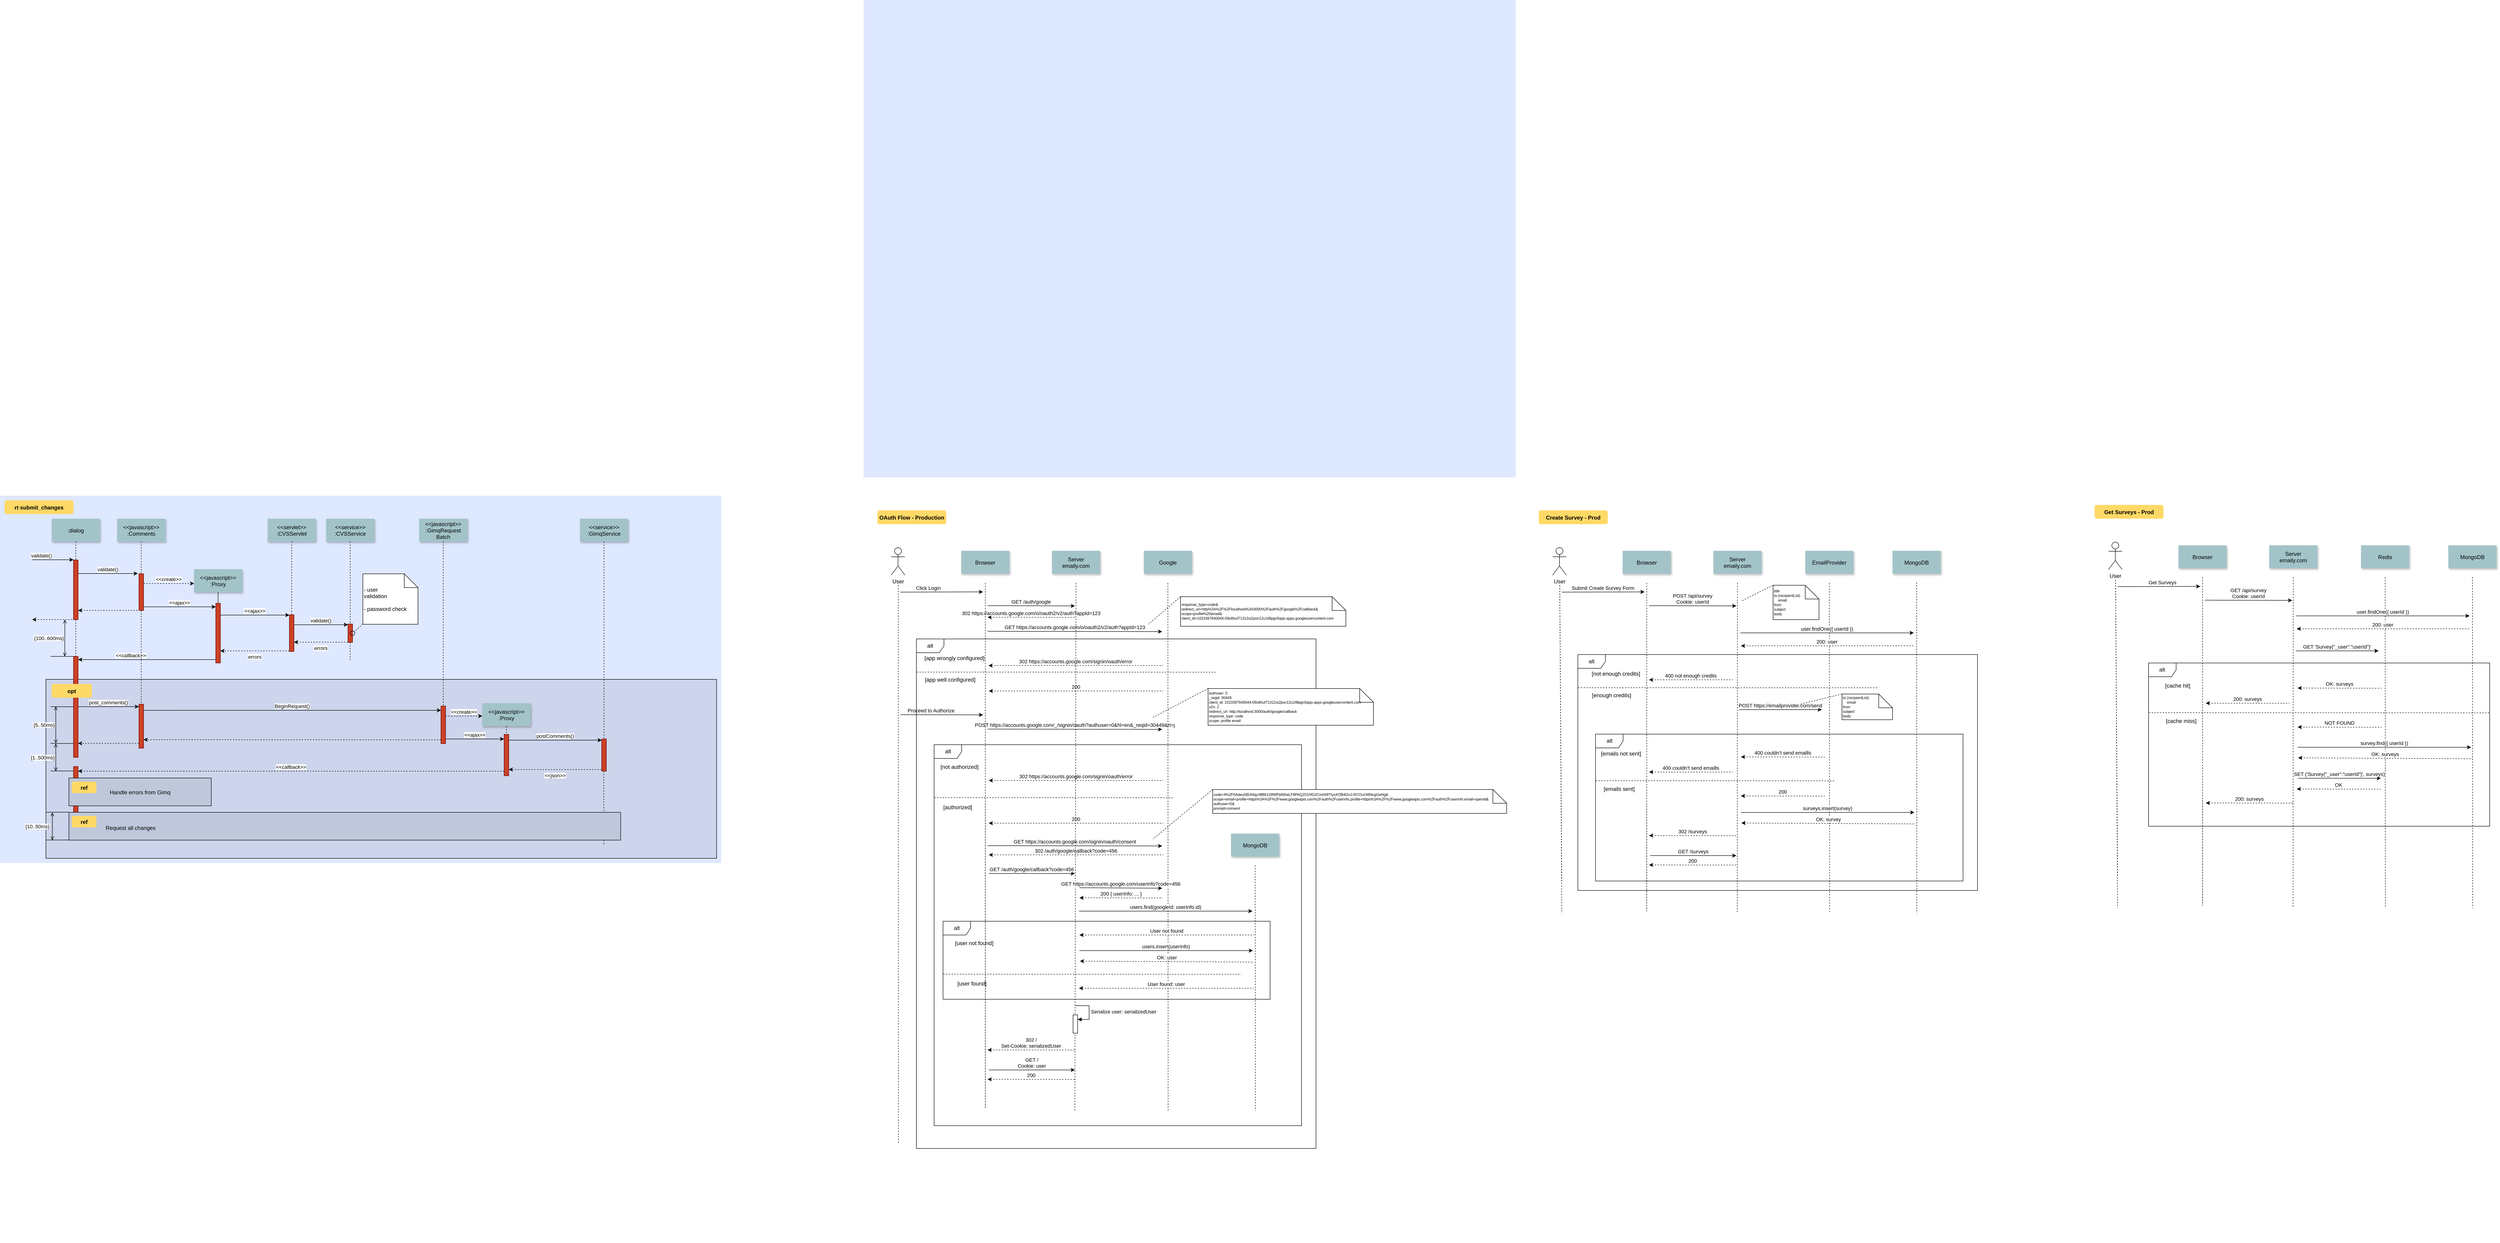 <mxfile version="21.8.0" type="google">
  <diagram name="Page-1" id="9361dd3d-8414-5efd-6122-117bd74ce7a7">
    <mxGraphModel grid="1" page="0" gridSize="10" guides="1" tooltips="1" connect="1" arrows="1" fold="1" pageScale="1.5" pageWidth="826" pageHeight="1169" background="none" math="0" shadow="0">
      <root>
        <mxCell id="0" />
        <mxCell id="1" parent="0" />
        <mxCell id="69" value="" style="fillColor=#DEE8FF;strokeColor=none" vertex="1" parent="1">
          <mxGeometry x="40" y="10" width="1570" height="800" as="geometry" />
        </mxCell>
        <mxCell id="20" value="" style="fillColor=#CCD5EB" vertex="1" parent="1">
          <mxGeometry x="140" y="410" width="1460" height="390" as="geometry" />
        </mxCell>
        <mxCell id="81" value="" style="edgeStyle=elbowEdgeStyle;elbow=horizontal;endArrow=none;dashed=1" edge="1" parent="1">
          <mxGeometry x="1460" y="437.894" width="100" height="100" as="geometry">
            <mxPoint x="1354.5" y="610" as="sourcePoint" />
            <mxPoint x="1354.5" y="770" as="targetPoint" />
          </mxGeometry>
        </mxCell>
        <mxCell id="2" value="" style="fillColor=#CC4125;strokeColor=#660000" vertex="1" parent="1">
          <mxGeometry x="200" y="150" width="10" height="130" as="geometry" />
        </mxCell>
        <mxCell id="3" value="validate()" style="edgeStyle=none;verticalLabelPosition=top;verticalAlign=bottom;labelPosition=left;align=right" edge="1" parent="1">
          <mxGeometry x="110" y="49.5" width="100" height="100" as="geometry">
            <mxPoint x="110" y="149.5" as="sourcePoint" />
            <mxPoint x="200" y="149.5" as="targetPoint" />
          </mxGeometry>
        </mxCell>
        <mxCell id="4" value=":dialog" style="shadow=1;fillColor=#A2C4C9;strokeColor=none" vertex="1" parent="1">
          <mxGeometry x="152.5" y="60" width="105" height="50" as="geometry" />
        </mxCell>
        <mxCell id="6" value="" style="fillColor=#CC4125;strokeColor=#660000" vertex="1" parent="1">
          <mxGeometry x="342.5" y="180" width="10" height="80" as="geometry" />
        </mxCell>
        <mxCell id="7" value="&lt;&lt;javascript&gt;&gt;&#xa;:Comments" style="shadow=1;fillColor=#A2C4C9;strokeColor=none" vertex="1" parent="1">
          <mxGeometry x="295" y="60" width="105" height="50" as="geometry" />
        </mxCell>
        <mxCell id="8" value="" style="edgeStyle=none;endArrow=none;dashed=1" edge="1" parent="1" source="7" target="6">
          <mxGeometry x="272.335" y="165" width="100" height="100" as="geometry">
            <mxPoint x="347.259" y="110" as="sourcePoint" />
            <mxPoint x="347.576" y="165" as="targetPoint" />
          </mxGeometry>
        </mxCell>
        <mxCell id="9" value="validate()" style="edgeStyle=none;verticalLabelPosition=top;verticalAlign=bottom" edge="1" parent="1">
          <mxGeometry x="220" y="92" width="100" height="100" as="geometry">
            <mxPoint x="210" y="179.5" as="sourcePoint" />
            <mxPoint x="340" y="179.5" as="targetPoint" />
          </mxGeometry>
        </mxCell>
        <mxCell id="11" value="" style="edgeStyle=none;verticalLabelPosition=top;verticalAlign=bottom;endArrow=none;startArrow=classic;dashed=1" edge="1" parent="1">
          <mxGeometry x="220" y="172.259" width="100" height="100" as="geometry">
            <mxPoint x="210" y="259.759" as="sourcePoint" />
            <mxPoint x="340" y="259.759" as="targetPoint" />
          </mxGeometry>
        </mxCell>
        <mxCell id="12" value="" style="edgeStyle=none;verticalLabelPosition=top;verticalAlign=bottom;labelPosition=left;align=right;endArrow=none;startArrow=classic;dashed=1" edge="1" parent="1">
          <mxGeometry x="110" y="179.759" width="100" height="100" as="geometry">
            <mxPoint x="110" y="279.759" as="sourcePoint" />
            <mxPoint x="200" y="279.759" as="targetPoint" />
          </mxGeometry>
        </mxCell>
        <mxCell id="13" value="&lt;&lt;create&gt;&gt;" style="edgeStyle=none;verticalLabelPosition=top;verticalAlign=bottom;dashed=1" edge="1" parent="1">
          <mxGeometry x="385.455" y="113.916" width="100" height="100" as="geometry">
            <mxPoint x="352.5" y="201.206" as="sourcePoint" />
            <mxPoint x="462.5" y="201.206" as="targetPoint" />
          </mxGeometry>
        </mxCell>
        <mxCell id="15" value="&lt;&lt;javascript&gt;&gt;&#xa;:Proxy" style="shadow=1;fillColor=#A2C4C9;strokeColor=none" vertex="1" parent="1">
          <mxGeometry x="462.284" y="170.0" width="105" height="50" as="geometry" />
        </mxCell>
        <mxCell id="16" value="" style="edgeStyle=none;endArrow=none" edge="1" parent="1" source="15" target="17">
          <mxGeometry x="437.043" y="270" width="100" height="100" as="geometry">
            <mxPoint x="514.543" y="220.0" as="sourcePoint" />
            <mxPoint x="514.543" y="240.0" as="targetPoint" />
          </mxGeometry>
        </mxCell>
        <mxCell id="17" value="" style="fillColor=#CC4125;strokeColor=#660000" vertex="1" parent="1">
          <mxGeometry x="509.784" y="244.394" width="10" height="130" as="geometry" />
        </mxCell>
        <mxCell id="19" value="&lt;&lt;ajax&gt;&gt;" style="edgeStyle=elbowEdgeStyle;elbow=vertical;verticalLabelPosition=top;verticalAlign=bottom" edge="1" parent="1" source="6" target="17">
          <mxGeometry x="350" y="290" width="100" height="100" as="geometry">
            <mxPoint x="350" y="390" as="sourcePoint" />
            <mxPoint x="450" y="290" as="targetPoint" />
          </mxGeometry>
        </mxCell>
        <mxCell id="21" value="" style="fillColor=#CC4125;strokeColor=#660000" vertex="1" parent="1">
          <mxGeometry x="670" y="269.394" width="10" height="80" as="geometry" />
        </mxCell>
        <mxCell id="22" value="&lt;&lt;servlet&gt;&gt;&#xa;:CVSServlet" style="shadow=1;fillColor=#A2C4C9;strokeColor=none" vertex="1" parent="1">
          <mxGeometry x="622.5" y="60" width="105" height="50" as="geometry" />
        </mxCell>
        <mxCell id="23" value="" style="edgeStyle=none;endArrow=none;dashed=1" edge="1" parent="1" source="22" target="21">
          <mxGeometry x="614.488" y="175.0" width="100" height="100" as="geometry">
            <mxPoint x="674.653" y="110" as="sourcePoint" />
            <mxPoint x="674.653" y="260" as="targetPoint" />
          </mxGeometry>
        </mxCell>
        <mxCell id="24" value="&lt;&lt;service&gt;&gt;&#xa;:CVSService" style="shadow=1;fillColor=#A2C4C9;strokeColor=none" vertex="1" parent="1">
          <mxGeometry x="750" y="60" width="105" height="50" as="geometry" />
        </mxCell>
        <mxCell id="25" value="" style="edgeStyle=none;endArrow=none;dashed=1" edge="1" parent="1" source="24" target="26">
          <mxGeometry x="727.335" y="165" width="100" height="100" as="geometry">
            <mxPoint x="802.259" y="110" as="sourcePoint" />
            <mxPoint x="802.576" y="165" as="targetPoint" />
          </mxGeometry>
        </mxCell>
        <mxCell id="26" value="" style="fillColor=#CC4125;strokeColor=#660000" vertex="1" parent="1">
          <mxGeometry x="797.5" y="289.394" width="10" height="40" as="geometry" />
        </mxCell>
        <mxCell id="27" value="&lt;&lt;ajax&gt;&gt;" style="edgeStyle=elbowEdgeStyle;elbow=vertical;verticalLabelPosition=top;verticalAlign=bottom" edge="1" parent="1" source="17" target="21">
          <mxGeometry x="540" y="270" width="100" height="100" as="geometry">
            <mxPoint x="540" y="370" as="sourcePoint" />
            <mxPoint x="640" y="270" as="targetPoint" />
            <Array as="points">
              <mxPoint x="590" y="270" />
            </Array>
          </mxGeometry>
        </mxCell>
        <mxCell id="28" value="errors" style="edgeStyle=elbowEdgeStyle;elbow=vertical;dashed=1;verticalLabelPosition=bottom;verticalAlign=top" edge="1" parent="1" source="21" target="17">
          <mxGeometry x="550" y="280" width="100" height="100" as="geometry">
            <mxPoint x="529.784" y="280" as="sourcePoint" />
            <mxPoint x="680" y="280" as="targetPoint" />
            <Array as="points">
              <mxPoint x="593" y="348" />
            </Array>
          </mxGeometry>
        </mxCell>
        <mxCell id="30" value="&lt;&lt;javascript&gt;&gt;&#xa;:GimqRequest&#xa;Batch" style="shadow=1;fillColor=#A2C4C9;strokeColor=none" vertex="1" parent="1">
          <mxGeometry x="952.5" y="60" width="105" height="50" as="geometry" />
        </mxCell>
        <mxCell id="33" value="" style="edgeStyle=elbowEdgeStyle;elbow=horizontal;endArrow=none;dashed=1" edge="1" parent="1" source="4" target="2">
          <mxGeometry x="230.0" y="310" width="100" height="100" as="geometry">
            <mxPoint x="230.0" y="410" as="sourcePoint" />
            <mxPoint x="330" y="310" as="targetPoint" />
          </mxGeometry>
        </mxCell>
        <mxCell id="34" value="validate()" style="edgeStyle=elbowEdgeStyle;elbow=vertical;verticalLabelPosition=top;verticalAlign=bottom" edge="1" parent="1">
          <mxGeometry x="550" y="261.736" width="100" height="100" as="geometry">
            <mxPoint x="680" y="291.13" as="sourcePoint" />
            <mxPoint x="797.5" y="291.13" as="targetPoint" />
            <Array as="points" />
          </mxGeometry>
        </mxCell>
        <mxCell id="35" value="errors" style="edgeStyle=elbowEdgeStyle;elbow=vertical;dashed=1;verticalLabelPosition=bottom;verticalAlign=top" edge="1" parent="1">
          <mxGeometry x="560" y="309.653" width="100" height="100" as="geometry">
            <mxPoint x="797.5" y="329.047" as="sourcePoint" />
            <mxPoint x="680" y="329.047" as="targetPoint" />
            <Array as="points" />
          </mxGeometry>
        </mxCell>
        <mxCell id="38" value="" style="edgeStyle=elbowEdgeStyle;elbow=horizontal;endArrow=none;dashed=1" edge="1" parent="1">
          <mxGeometry x="932.259" y="240" width="100" height="100" as="geometry">
            <mxPoint x="802.259" y="329.394" as="sourcePoint" />
            <mxPoint x="802.259" y="370" as="targetPoint" />
            <Array as="points">
              <mxPoint x="802.259" y="350" />
            </Array>
          </mxGeometry>
        </mxCell>
        <mxCell id="39" value="" style="ellipse;fillColor=none" vertex="1" parent="1">
          <mxGeometry x="802.5" y="304.394" width="10.0" height="10" as="geometry" />
        </mxCell>
        <mxCell id="40" value=" - user&#xa; validation&#xa;&#xa; - password check" style="shape=note;align=left" vertex="1" parent="1">
          <mxGeometry x="829.973" y="180.174" width="120.027" height="109.826" as="geometry" />
        </mxCell>
        <mxCell id="41" value="" style="edgeStyle=none;endArrow=none;dashed=1" edge="1" parent="1" source="40" target="39">
          <mxGeometry x="1030" y="180" width="100" height="100" as="geometry">
            <mxPoint x="1030" y="280" as="sourcePoint" />
            <mxPoint x="1130" y="180" as="targetPoint" />
          </mxGeometry>
        </mxCell>
        <mxCell id="42" value="" style="fillColor=#CC4125;strokeColor=#660000" vertex="1" parent="1">
          <mxGeometry x="200" y="360" width="10" height="220" as="geometry" />
        </mxCell>
        <mxCell id="43" value="             &lt;&lt;callback&gt;&gt;                                " style="edgeStyle=elbowEdgeStyle;elbow=vertical;dashed=0;verticalLabelPosition=top;verticalAlign=bottom;align=right" edge="1" parent="1" source="17" target="42">
          <mxGeometry x="190" y="329.759" width="100" height="100" as="geometry">
            <mxPoint x="500" y="310" as="sourcePoint" />
            <mxPoint x="220" y="370" as="targetPoint" />
            <Array as="points" />
          </mxGeometry>
        </mxCell>
        <mxCell id="44" value="" style="edgeStyle=none;dashed=1;endArrow=none" edge="1" parent="1" source="2" target="42">
          <mxGeometry x="50" y="300" width="100" height="100" as="geometry">
            <mxPoint x="50" y="400" as="sourcePoint" />
            <mxPoint x="150" y="300" as="targetPoint" />
          </mxGeometry>
        </mxCell>
        <mxCell id="46" value="" style="edgeStyle=elbowEdgeStyle;elbow=vertical;endArrow=none" edge="1" parent="1" source="42">
          <mxGeometry x="60" y="310" width="100" height="100" as="geometry">
            <mxPoint x="60" y="410" as="sourcePoint" />
            <mxPoint x="150" y="360" as="targetPoint" />
          </mxGeometry>
        </mxCell>
        <mxCell id="47" value="{100..600ms}" style="edgeStyle=elbowEdgeStyle;elbow=horizontal;startArrow=open;endArrow=open;labelPosition=left;align=right" edge="1" parent="1">
          <mxGeometry x="61.206" y="290" width="100" height="100" as="geometry">
            <mxPoint x="181.206" y="280" as="sourcePoint" />
            <mxPoint x="181.206" y="360" as="targetPoint" />
          </mxGeometry>
        </mxCell>
        <mxCell id="48" value="" style="fillColor=#CC4125;strokeColor=#660000" vertex="1" parent="1">
          <mxGeometry x="342.5" y="464.167" width="10" height="95.833" as="geometry" />
        </mxCell>
        <mxCell id="49" value="" style="fillColor=#CC4125;strokeColor=#660000" vertex="1" parent="1">
          <mxGeometry x="1000" y="468.333" width="10" height="81.667" as="geometry" />
        </mxCell>
        <mxCell id="50" value="" style="edgeStyle=none;endArrow=none;dashed=1" edge="1" parent="1" source="30" target="49">
          <mxGeometry x="956.571" y="205" width="100" height="100" as="geometry">
            <mxPoint x="1031.736" y="150" as="sourcePoint" />
            <mxPoint x="1031.736" y="329.394" as="targetPoint" />
          </mxGeometry>
        </mxCell>
        <mxCell id="51" value="post_comments()" style="edgeStyle=elbowEdgeStyle;elbow=vertical;verticalLabelPosition=top;verticalAlign=bottom" edge="1" parent="1">
          <mxGeometry x="212.5" y="469.583" width="100" height="100" as="geometry">
            <mxPoint x="210" y="469.583" as="sourcePoint" />
            <mxPoint x="342.5" y="469.583" as="targetPoint" />
            <Array as="points" />
          </mxGeometry>
        </mxCell>
        <mxCell id="52" value="" style="edgeStyle=none;endArrow=none;dashed=1" edge="1" parent="1" source="6" target="48">
          <mxGeometry x="376.571" y="339.697" width="100" height="100" as="geometry">
            <mxPoint x="451.736" y="284.697" as="sourcePoint" />
            <mxPoint x="451.736" y="464.091" as="targetPoint" />
          </mxGeometry>
        </mxCell>
        <mxCell id="53" value="BeginRequest()" style="edgeStyle=elbowEdgeStyle;elbow=vertical;verticalLabelPosition=top;verticalAlign=bottom" edge="1" parent="1">
          <mxGeometry x="530" y="436.806" width="100" height="100" as="geometry">
            <mxPoint x="352.5" y="477.569" as="sourcePoint" />
            <mxPoint x="1000" y="477.569" as="targetPoint" />
            <Array as="points" />
          </mxGeometry>
        </mxCell>
        <mxCell id="54" value="" style="edgeStyle=elbowEdgeStyle;elbow=vertical;dashed=1;verticalLabelPosition=bottom;verticalAlign=top" edge="1" parent="1">
          <mxGeometry x="530" y="549.078" width="100" height="100" as="geometry">
            <mxPoint x="1000" y="541.736" as="sourcePoint" />
            <mxPoint x="352.5" y="541.736" as="targetPoint" />
            <Array as="points" />
          </mxGeometry>
        </mxCell>
        <mxCell id="55" value="&lt;&lt;javascript&gt;&gt;&#xa;:Proxy" style="shadow=1;fillColor=#A2C4C9;strokeColor=none" vertex="1" parent="1">
          <mxGeometry x="1090" y="462.083" width="105" height="50" as="geometry" />
        </mxCell>
        <mxCell id="56" value="" style="edgeStyle=none;endArrow=none;dashed=1" edge="1" parent="1" source="55" target="57">
          <mxGeometry x="1204.071" y="380.087" width="100" height="100" as="geometry">
            <mxPoint x="1279.236" y="325.087" as="sourcePoint" />
            <mxPoint x="1350" y="445.087" as="targetPoint" />
          </mxGeometry>
        </mxCell>
        <mxCell id="57" value="" style="fillColor=#CC4125;strokeColor=#660000" vertex="1" parent="1">
          <mxGeometry x="1137.5" y="530" width="10" height="90" as="geometry" />
        </mxCell>
        <mxCell id="58" value="" style="fillColor=#CC4125;strokeColor=#660000" vertex="1" parent="1">
          <mxGeometry x="1350" y="540" width="10" height="70" as="geometry" />
        </mxCell>
        <mxCell id="60" value="&lt;&lt;create&gt;&gt;" style="edgeStyle=elbowEdgeStyle;elbow=vertical;verticalLabelPosition=top;verticalAlign=bottom;dashed=1" edge="1" parent="1" source="49" target="55">
          <mxGeometry x="901.25" y="322.5" width="100" height="100" as="geometry">
            <mxPoint x="1031.25" y="351.894" as="sourcePoint" />
            <mxPoint x="1148.75" y="351.894" as="targetPoint" />
            <Array as="points" />
          </mxGeometry>
        </mxCell>
        <mxCell id="61" value="&lt;&lt;ajax&gt;&gt;" style="edgeStyle=elbowEdgeStyle;elbow=vertical;verticalLabelPosition=top;verticalAlign=bottom" edge="1" parent="1" source="49" target="57">
          <mxGeometry x="1065" y="359.5" width="100" height="100" as="geometry">
            <mxPoint x="1044.784" y="359.5" as="sourcePoint" />
            <mxPoint x="1195" y="359.5" as="targetPoint" />
            <Array as="points" />
          </mxGeometry>
        </mxCell>
        <mxCell id="62" value="postComments()" style="edgeStyle=elbowEdgeStyle;elbow=vertical;verticalLabelPosition=top;verticalAlign=bottom" edge="1" parent="1">
          <mxGeometry x="1225" y="309.5" width="100" height="100" as="geometry">
            <mxPoint x="1147.5" y="542.5" as="sourcePoint" />
            <mxPoint x="1350" y="542.5" as="targetPoint" />
            <Array as="points" />
          </mxGeometry>
        </mxCell>
        <mxCell id="63" value="&lt;&lt;json&gt;&gt;" style="edgeStyle=elbowEdgeStyle;elbow=vertical;dashed=1;verticalLabelPosition=bottom;verticalAlign=top" edge="1" parent="1">
          <mxGeometry x="1075" y="396" width="100" height="100" as="geometry">
            <mxPoint x="1350" y="606.5" as="sourcePoint" />
            <mxPoint x="1147.5" y="606.5" as="targetPoint" />
            <Array as="points" />
          </mxGeometry>
        </mxCell>
        <mxCell id="64" value="&lt;&lt;service&gt;&gt;&#xa;:GimqService" style="shadow=1;fillColor=#A2C4C9;strokeColor=none" vertex="1" parent="1">
          <mxGeometry x="1302.5" y="60" width="105" height="50" as="geometry" />
        </mxCell>
        <mxCell id="65" value="" style="edgeStyle=none;endArrow=none;dashed=1" edge="1" parent="1" source="64" target="58">
          <mxGeometry x="1174.071" y="210" width="100" height="100" as="geometry">
            <mxPoint x="1222.5" y="115" as="sourcePoint" />
            <mxPoint x="1222.5" y="445" as="targetPoint" />
          </mxGeometry>
        </mxCell>
        <mxCell id="66" value="" style="fillColor=#CC4125;strokeColor=#660000" vertex="1" parent="1">
          <mxGeometry x="200" y="600" width="10" height="130" as="geometry" />
        </mxCell>
        <mxCell id="67" value="" style="edgeStyle=elbowEdgeStyle;elbow=vertical;dashed=1;verticalLabelPosition=bottom;verticalAlign=top" edge="1" parent="1">
          <mxGeometry x="507.5" y="664.342" width="100" height="100" as="geometry">
            <mxPoint x="342.5" y="549.5" as="sourcePoint" />
            <mxPoint x="210" y="549.5" as="targetPoint" />
            <Array as="points" />
          </mxGeometry>
        </mxCell>
        <mxCell id="68" value="&lt;&lt;callback&gt;&gt;" style="edgeStyle=elbowEdgeStyle;elbow=vertical;dashed=1;verticalLabelPosition=bottom;verticalAlign=bottom" edge="1" parent="1" source="57" target="66">
          <mxGeometry x="540" y="559.078" width="100" height="100" as="geometry">
            <mxPoint x="1010" y="551.736" as="sourcePoint" />
            <mxPoint x="362.5" y="551.736" as="targetPoint" />
            <Array as="points" />
          </mxGeometry>
        </mxCell>
        <mxCell id="71" value="rt submit_changes" style="rounded=1;fontStyle=1;fillColor=#FFD966;strokeColor=none" vertex="1" parent="1">
          <mxGeometry x="50" y="20" width="150" height="30" as="geometry" />
        </mxCell>
        <mxCell id="72" value="opt" style="rounded=1;fontStyle=1;fillColor=#FFD966;strokeColor=none" vertex="1" parent="1">
          <mxGeometry x="152.5" y="420" width="87.5" height="30" as="geometry" />
        </mxCell>
        <mxCell id="74" value="Handle errors from Gimq" style="fillColor=#BFC8DB" vertex="1" parent="1">
          <mxGeometry x="190" y="625" width="310" height="60.556" as="geometry" />
        </mxCell>
        <mxCell id="75" value="ref" style="rounded=1;fontStyle=1;fillColor=#FFD966;strokeColor=none" vertex="1" parent="1">
          <mxGeometry x="196.25" y="632.894" width="53.75" height="25" as="geometry" />
        </mxCell>
        <mxCell id="76" value="" style="align=left;fillColor=#BFC8DB" vertex="1" parent="1">
          <mxGeometry x="190.0" y="699.722" width="1201.194" height="60.556" as="geometry" />
        </mxCell>
        <mxCell id="77" value="ref" style="rounded=1;fontStyle=1;fillColor=#FFD966;strokeColor=none" vertex="1" parent="1">
          <mxGeometry x="196.25" y="707.616" width="53.75" height="25" as="geometry" />
        </mxCell>
        <mxCell id="78" value="Request all changes" style="text;align=left" vertex="1" parent="1">
          <mxGeometry x="268.056" y="720.116" width="351.806" height="26" as="geometry" />
        </mxCell>
        <mxCell id="82" value="" style="edgeStyle=elbowEdgeStyle;elbow=vertical;endArrow=none" edge="1" parent="1">
          <mxGeometry x="60.0" y="419.711" width="100" height="100" as="geometry">
            <mxPoint x="200" y="469.711" as="sourcePoint" />
            <mxPoint x="150.0" y="469.711" as="targetPoint" />
          </mxGeometry>
        </mxCell>
        <mxCell id="83" value="" style="edgeStyle=elbowEdgeStyle;elbow=vertical;endArrow=none" edge="1" parent="1">
          <mxGeometry x="60" y="499.711" width="100" height="100" as="geometry">
            <mxPoint x="200.0" y="549.711" as="sourcePoint" />
            <mxPoint x="150" y="549.711" as="targetPoint" />
          </mxGeometry>
        </mxCell>
        <mxCell id="84" value="" style="edgeStyle=elbowEdgeStyle;elbow=vertical;endArrow=none" edge="1" parent="1">
          <mxGeometry x="60.0" y="559.711" width="100" height="100" as="geometry">
            <mxPoint x="200" y="609.711" as="sourcePoint" />
            <mxPoint x="150.0" y="609.711" as="targetPoint" />
          </mxGeometry>
        </mxCell>
        <mxCell id="85" value="" style="edgeStyle=elbowEdgeStyle;elbow=vertical;endArrow=none" edge="1" parent="1">
          <mxGeometry x="50.0" y="649.433" width="100" height="100" as="geometry">
            <mxPoint x="190.0" y="699.433" as="sourcePoint" />
            <mxPoint x="140" y="699.433" as="targetPoint" />
          </mxGeometry>
        </mxCell>
        <mxCell id="86" value="" style="edgeStyle=elbowEdgeStyle;elbow=vertical;endArrow=none" edge="1" parent="1">
          <mxGeometry x="50.0" y="709.988" width="100" height="100" as="geometry">
            <mxPoint x="190.0" y="759.988" as="sourcePoint" />
            <mxPoint x="140.0" y="759.988" as="targetPoint" />
          </mxGeometry>
        </mxCell>
        <mxCell id="87" value="{5..50ms}" style="edgeStyle=elbowEdgeStyle;elbow=horizontal;startArrow=open;endArrow=open;labelPosition=left;align=right" edge="1" parent="1">
          <mxGeometry x="41.447" y="479.167" width="100" height="100" as="geometry">
            <mxPoint x="161.447" y="469.167" as="sourcePoint" />
            <mxPoint x="161.447" y="549.167" as="targetPoint" />
          </mxGeometry>
        </mxCell>
        <mxCell id="88" value="{1..500ms}" style="edgeStyle=elbowEdgeStyle;elbow=horizontal;startArrow=open;endArrow=open;labelPosition=left;align=right" edge="1" parent="1">
          <mxGeometry x="42.894" y="560" width="100" height="100" as="geometry">
            <mxPoint x="161.447" y="550" as="sourcePoint" />
            <mxPoint x="161.447" y="610" as="targetPoint" />
          </mxGeometry>
        </mxCell>
        <mxCell id="89" value="{10..50ms}" style="edgeStyle=elbowEdgeStyle;elbow=horizontal;startArrow=open;endArrow=open;labelPosition=left;align=right" edge="1" parent="1">
          <mxGeometry width="100" height="100" as="geometry">
            <mxPoint x="153.947" y="700.278" as="sourcePoint" />
            <mxPoint x="153.947" y="760.278" as="targetPoint" />
            <mxPoint x="-4.236" y="-0.278" as="offset" />
          </mxGeometry>
        </mxCell>
        <mxCell id="7IJhegVJwyjGZeuGlklH-90" value="" style="fillColor=#DEE8FF;strokeColor=none" vertex="1" parent="1">
          <mxGeometry x="1920" y="-1070" width="1420" height="1040" as="geometry" />
        </mxCell>
        <mxCell id="fJhtqas4xELgrQAFewu7-89" value="User" style="shape=umlActor;verticalLabelPosition=bottom;verticalAlign=top;html=1;outlineConnect=0;" vertex="1" parent="1">
          <mxGeometry x="1980" y="123" width="30" height="60" as="geometry" />
        </mxCell>
        <mxCell id="fJhtqas4xELgrQAFewu7-92" value="" style="edgeStyle=none;endArrow=none;dashed=1" edge="1" parent="1">
          <mxGeometry x="272.335" y="165" width="100" height="100" as="geometry">
            <mxPoint x="1995.58" y="205" as="sourcePoint" />
            <mxPoint x="1996" y="1420" as="targetPoint" />
          </mxGeometry>
        </mxCell>
        <mxCell id="fJhtqas4xELgrQAFewu7-100" value="Click Login" style="edgeStyle=none;verticalLabelPosition=top;verticalAlign=bottom;labelPosition=left;align=right" edge="1" parent="1">
          <mxGeometry width="100" height="100" as="geometry">
            <mxPoint x="2000" y="220" as="sourcePoint" />
            <mxPoint x="2180" y="219.5" as="targetPoint" />
            <mxPoint as="offset" />
          </mxGeometry>
        </mxCell>
        <mxCell id="fJhtqas4xELgrQAFewu7-101" value="Browser" style="shadow=1;fillColor=#A2C4C9;strokeColor=none" vertex="1" parent="1">
          <mxGeometry x="2132.5" y="130" width="105" height="50" as="geometry" />
        </mxCell>
        <mxCell id="fJhtqas4xELgrQAFewu7-102" value="Server&#xa;emaily.com" style="shadow=1;fillColor=#A2C4C9;strokeColor=none" vertex="1" parent="1">
          <mxGeometry x="2330" y="130" width="105" height="50" as="geometry" />
        </mxCell>
        <mxCell id="fJhtqas4xELgrQAFewu7-104" value="GET /auth/google" style="edgeStyle=none;verticalLabelPosition=top;verticalAlign=bottom" edge="1" parent="1">
          <mxGeometry x="220" y="92" width="100" height="100" as="geometry">
            <mxPoint x="2190" y="249.5" as="sourcePoint" />
            <mxPoint x="2380" y="250" as="targetPoint" />
          </mxGeometry>
        </mxCell>
        <mxCell id="fJhtqas4xELgrQAFewu7-105" value="Google" style="shadow=1;fillColor=#A2C4C9;strokeColor=none" vertex="1" parent="1">
          <mxGeometry x="2530.004" y="130.0" width="105" height="50" as="geometry" />
        </mxCell>
        <mxCell id="fJhtqas4xELgrQAFewu7-109" value="OAuth Flow - Production" style="rounded=1;fontStyle=1;fillColor=#FFD966;strokeColor=none" vertex="1" parent="1">
          <mxGeometry x="1950" y="42" width="150" height="30" as="geometry" />
        </mxCell>
        <mxCell id="fJhtqas4xELgrQAFewu7-114" value="302 https://accounts.google.com/o/oauth2/v2/auth?appId=123" style="edgeStyle=none;verticalLabelPosition=top;verticalAlign=bottom;startArrow=classic;startFill=1;endArrow=none;endFill=0;dashed=1;" edge="1" parent="1">
          <mxGeometry width="100" height="100" as="geometry">
            <mxPoint x="2190" y="274.7" as="sourcePoint" />
            <mxPoint x="2380" y="275" as="targetPoint" />
            <mxPoint as="offset" />
          </mxGeometry>
        </mxCell>
        <mxCell id="fJhtqas4xELgrQAFewu7-115" value="GET https://accounts.google.com/o/oauth2/v2/auth?appId=123" style="edgeStyle=none;verticalLabelPosition=top;verticalAlign=bottom" edge="1" parent="1">
          <mxGeometry width="100" height="100" as="geometry">
            <mxPoint x="2190" y="305.39" as="sourcePoint" />
            <mxPoint x="2570" y="306" as="targetPoint" />
            <mxPoint as="offset" />
          </mxGeometry>
        </mxCell>
        <mxCell id="fJhtqas4xELgrQAFewu7-116" value="200" style="edgeStyle=none;verticalLabelPosition=top;verticalAlign=bottom;startArrow=classic;startFill=1;endArrow=none;endFill=0;dashed=1;" edge="1" parent="1">
          <mxGeometry width="100" height="100" as="geometry">
            <mxPoint x="2192.5" y="723.39" as="sourcePoint" />
            <mxPoint x="2572.5" y="723.39" as="targetPoint" />
            <mxPoint as="offset" />
          </mxGeometry>
        </mxCell>
        <mxCell id="fJhtqas4xELgrQAFewu7-117" value="Proceed to Authorize" style="edgeStyle=none;verticalLabelPosition=top;verticalAlign=bottom;labelPosition=left;align=right" edge="1" parent="1">
          <mxGeometry width="100" height="100" as="geometry">
            <mxPoint x="2000" y="487" as="sourcePoint" />
            <mxPoint x="2180" y="487.39" as="targetPoint" />
            <mxPoint x="30" as="offset" />
          </mxGeometry>
        </mxCell>
        <mxCell id="fJhtqas4xELgrQAFewu7-119" value="GET https://accounts.google.com/signin/oauth/consent" style="edgeStyle=none;verticalLabelPosition=top;verticalAlign=bottom" edge="1" parent="1">
          <mxGeometry width="100" height="100" as="geometry">
            <mxPoint x="2190" y="772.39" as="sourcePoint" />
            <mxPoint x="2570" y="773" as="targetPoint" />
            <mxPoint as="offset" />
          </mxGeometry>
        </mxCell>
        <mxCell id="fJhtqas4xELgrQAFewu7-120" value="302 /auth/google/callback?code=456" style="edgeStyle=none;verticalLabelPosition=top;verticalAlign=bottom;startArrow=classic;startFill=1;endArrow=none;endFill=0;dashed=1;" edge="1" parent="1">
          <mxGeometry width="100" height="100" as="geometry">
            <mxPoint x="2192.5" y="792.39" as="sourcePoint" />
            <mxPoint x="2572.5" y="792.39" as="targetPoint" />
            <mxPoint as="offset" />
          </mxGeometry>
        </mxCell>
        <mxCell id="fJhtqas4xELgrQAFewu7-121" value="GET /auth/google/callback?code=456" style="edgeStyle=none;verticalLabelPosition=top;verticalAlign=bottom" edge="1" parent="1">
          <mxGeometry width="100" height="100" as="geometry">
            <mxPoint x="2192.5" y="833" as="sourcePoint" />
            <mxPoint x="2380" y="833" as="targetPoint" />
            <mxPoint as="offset" />
          </mxGeometry>
        </mxCell>
        <mxCell id="fJhtqas4xELgrQAFewu7-123" value="302 /&#xa;Set-Cookie: serializedUser" style="edgeStyle=none;verticalLabelPosition=top;verticalAlign=bottom;startArrow=classic;startFill=1;endArrow=none;endFill=0;dashed=1;" edge="1" parent="1">
          <mxGeometry width="100" height="100" as="geometry">
            <mxPoint x="2190" y="1217.33" as="sourcePoint" />
            <mxPoint x="2380" y="1217.63" as="targetPoint" />
            <mxPoint as="offset" />
          </mxGeometry>
        </mxCell>
        <mxCell id="fJhtqas4xELgrQAFewu7-125" value="GET /&#xa;Cookie: user" style="edgeStyle=none;verticalLabelPosition=top;verticalAlign=bottom" edge="1" parent="1">
          <mxGeometry width="100" height="100" as="geometry">
            <mxPoint x="2192.5" y="1261" as="sourcePoint" />
            <mxPoint x="2380" y="1261" as="targetPoint" />
            <mxPoint as="offset" />
          </mxGeometry>
        </mxCell>
        <mxCell id="fJhtqas4xELgrQAFewu7-126" value="200" style="edgeStyle=none;verticalLabelPosition=top;verticalAlign=bottom;startArrow=classic;startFill=1;endArrow=none;endFill=0;dashed=1;" edge="1" parent="1">
          <mxGeometry width="100" height="100" as="geometry">
            <mxPoint x="2190" y="1281.33" as="sourcePoint" />
            <mxPoint x="2380" y="1281.63" as="targetPoint" />
            <mxPoint as="offset" />
          </mxGeometry>
        </mxCell>
        <mxCell id="fJhtqas4xELgrQAFewu7-131" value="" style="group" connectable="0" vertex="1" parent="1">
          <mxGeometry x="2073.5" y="552.39" width="800" height="830" as="geometry" />
        </mxCell>
        <mxCell id="fJhtqas4xELgrQAFewu7-127" value="alt" style="shape=umlFrame;whiteSpace=wrap;html=1;pointerEvents=0;" vertex="1" parent="fJhtqas4xELgrQAFewu7-131">
          <mxGeometry width="800" height="830" as="geometry" />
        </mxCell>
        <mxCell id="fJhtqas4xELgrQAFewu7-128" value="[not authorized]" style="text;strokeColor=none;align=center;fillColor=none;html=1;verticalAlign=middle;whiteSpace=wrap;rounded=0;" vertex="1" parent="fJhtqas4xELgrQAFewu7-131">
          <mxGeometry x="10" y="28.87" width="90" height="39.237" as="geometry" />
        </mxCell>
        <mxCell id="fJhtqas4xELgrQAFewu7-129" value="[authorized]" style="text;strokeColor=none;align=center;fillColor=none;html=1;verticalAlign=middle;whiteSpace=wrap;rounded=0;" vertex="1" parent="fJhtqas4xELgrQAFewu7-131">
          <mxGeometry x="6" y="116.664" width="90" height="39.237" as="geometry" />
        </mxCell>
        <mxCell id="fJhtqas4xELgrQAFewu7-130" value="" style="edgeStyle=none;orthogonalLoop=1;jettySize=auto;html=1;rounded=0;exitX=0.001;exitY=0.434;exitDx=0;exitDy=0;exitPerimeter=0;entryX=1;entryY=0.435;entryDx=0;entryDy=0;entryPerimeter=0;endArrow=none;endFill=0;dashed=1;" edge="1" parent="fJhtqas4xELgrQAFewu7-131">
          <mxGeometry width="80" relative="1" as="geometry">
            <mxPoint x="0.52" y="115.225" as="sourcePoint" />
            <mxPoint x="520.0" y="115.665" as="targetPoint" />
            <Array as="points" />
          </mxGeometry>
        </mxCell>
        <mxCell id="fJhtqas4xELgrQAFewu7-132" value="302 https://accounts.google.com/signin/oauth/error" style="edgeStyle=none;verticalLabelPosition=top;verticalAlign=bottom;startArrow=classic;startFill=1;endArrow=none;endFill=0;dashed=1;" edge="1" parent="1">
          <mxGeometry width="100" height="100" as="geometry">
            <mxPoint x="2192.5" y="630.39" as="sourcePoint" />
            <mxPoint x="2572.5" y="630.39" as="targetPoint" />
            <mxPoint as="offset" />
          </mxGeometry>
        </mxCell>
        <mxCell id="fJhtqas4xELgrQAFewu7-134" value="200" style="edgeStyle=none;verticalLabelPosition=top;verticalAlign=bottom;startArrow=classic;startFill=1;endArrow=none;endFill=0;dashed=1;" edge="1" parent="1">
          <mxGeometry width="100" height="100" as="geometry">
            <mxPoint x="2192.5" y="435.39" as="sourcePoint" />
            <mxPoint x="2572.5" y="435.39" as="targetPoint" />
            <mxPoint as="offset" />
          </mxGeometry>
        </mxCell>
        <mxCell id="fJhtqas4xELgrQAFewu7-135" value="POST https://accounts.google.com/_/signin/oauth?authuser=0&amp;hl=en&amp;_reqid=30449&amp;rt=j" style="edgeStyle=none;verticalLabelPosition=top;verticalAlign=bottom" edge="1" parent="1">
          <mxGeometry width="100" height="100" as="geometry">
            <mxPoint x="2190" y="518.39" as="sourcePoint" />
            <mxPoint x="2570" y="519" as="targetPoint" />
            <mxPoint as="offset" />
          </mxGeometry>
        </mxCell>
        <mxCell id="fJhtqas4xELgrQAFewu7-136" value="response_type=code&amp;&#xa;redirect_uri=http%3A%2F%2Flocalhost%3A3000%2Fauth%2Fgoogle%2Fcallback&amp;&#xa;scope=profile%20email&amp;&#xa;client_id=1023397640044-09u6huf71312ui2psn12u1l9lpgn5qqo.apps.googleusercontent.com" style="shape=note;align=left;fontSize=8;" vertex="1" parent="1">
          <mxGeometry x="2610" y="230" width="360" height="64.39" as="geometry" />
        </mxCell>
        <mxCell id="fJhtqas4xELgrQAFewu7-138" value="" style="edgeStyle=none;endArrow=none;dashed=1;exitX=0;exitY=0;exitDx=0;exitDy=0;exitPerimeter=0;" edge="1" parent="1" source="fJhtqas4xELgrQAFewu7-136">
          <mxGeometry x="1030" y="180" width="100" height="100" as="geometry">
            <mxPoint x="2635.0" y="383" as="sourcePoint" />
            <mxPoint x="2540" y="290" as="targetPoint" />
          </mxGeometry>
        </mxCell>
        <mxCell id="fJhtqas4xELgrQAFewu7-141" value="" style="edgeStyle=none;endArrow=none;dashed=1;exitX=0;exitY=0;exitDx=0;exitDy=0;exitPerimeter=0;" edge="1" parent="1" source="fJhtqas4xELgrQAFewu7-140">
          <mxGeometry x="1030" y="180" width="100" height="100" as="geometry">
            <mxPoint x="2620" y="373" as="sourcePoint" />
            <mxPoint x="2550" y="493" as="targetPoint" />
          </mxGeometry>
        </mxCell>
        <mxCell id="N5uU4mFCL11VOM-04r9--89" value="" style="group" connectable="0" vertex="1" parent="1">
          <mxGeometry x="2035" y="322" width="1285" height="1308" as="geometry" />
        </mxCell>
        <mxCell id="N5uU4mFCL11VOM-04r9--90" value="alt" style="shape=umlFrame;whiteSpace=wrap;html=1;pointerEvents=0;" vertex="1" parent="N5uU4mFCL11VOM-04r9--89">
          <mxGeometry width="870" height="1110" as="geometry" />
        </mxCell>
        <mxCell id="N5uU4mFCL11VOM-04r9--91" value="[app wrongly configured]" style="text;strokeColor=none;align=center;fillColor=none;html=1;verticalAlign=middle;whiteSpace=wrap;rounded=0;" vertex="1" parent="N5uU4mFCL11VOM-04r9--89">
          <mxGeometry x="-5.404" y="34.66" width="176.346" height="14.07" as="geometry" />
        </mxCell>
        <mxCell id="N5uU4mFCL11VOM-04r9--92" value="[app well configured]" style="text;strokeColor=none;align=center;fillColor=none;html=1;verticalAlign=middle;whiteSpace=wrap;rounded=0;" vertex="1" parent="N5uU4mFCL11VOM-04r9--89">
          <mxGeometry x="-17.442" y="82.45" width="181.385" height="14.07" as="geometry" />
        </mxCell>
        <mxCell id="N5uU4mFCL11VOM-04r9--93" value="" style="edgeStyle=none;orthogonalLoop=1;jettySize=auto;html=1;rounded=0;exitX=0.001;exitY=0.434;exitDx=0;exitDy=0;exitPerimeter=0;entryX=1;entryY=0.435;entryDx=0;entryDy=0;entryPerimeter=0;endArrow=none;endFill=0;dashed=1;" edge="1" parent="N5uU4mFCL11VOM-04r9--89">
          <mxGeometry width="80" relative="1" as="geometry">
            <mxPoint x="0.655" y="72.228" as="sourcePoint" />
            <mxPoint x="655.0" y="72.386" as="targetPoint" />
            <Array as="points" />
          </mxGeometry>
        </mxCell>
        <mxCell id="GrdWmYsmaMmW8INdCoOV-91" value="" style="group" connectable="0" vertex="1" parent="N5uU4mFCL11VOM-04r9--89">
          <mxGeometry x="58" y="615" width="712" height="700" as="geometry" />
        </mxCell>
        <mxCell id="GrdWmYsmaMmW8INdCoOV-92" value="alt" style="shape=umlFrame;whiteSpace=wrap;html=1;pointerEvents=0;" vertex="1" parent="GrdWmYsmaMmW8INdCoOV-91">
          <mxGeometry width="712" height="170" as="geometry" />
        </mxCell>
        <mxCell id="GrdWmYsmaMmW8INdCoOV-93" value="[user not found]" style="text;strokeColor=none;align=center;fillColor=none;html=1;verticalAlign=middle;whiteSpace=wrap;rounded=0;" vertex="1" parent="GrdWmYsmaMmW8INdCoOV-91">
          <mxGeometry x="12.491" y="28.87" width="112.421" height="39.237" as="geometry" />
        </mxCell>
        <mxCell id="GrdWmYsmaMmW8INdCoOV-94" value="[user found]" style="text;strokeColor=none;align=center;fillColor=none;html=1;verticalAlign=middle;whiteSpace=wrap;rounded=0;" vertex="1" parent="GrdWmYsmaMmW8INdCoOV-91">
          <mxGeometry x="7.495" y="116.664" width="112.421" height="39.237" as="geometry" />
        </mxCell>
        <mxCell id="GrdWmYsmaMmW8INdCoOV-95" value="" style="edgeStyle=none;orthogonalLoop=1;jettySize=auto;html=1;rounded=0;exitX=0.001;exitY=0.434;exitDx=0;exitDy=0;exitPerimeter=0;entryX=1;entryY=0.435;entryDx=0;entryDy=0;entryPerimeter=0;endArrow=none;endFill=0;dashed=1;" edge="1" parent="GrdWmYsmaMmW8INdCoOV-91">
          <mxGeometry width="80" relative="1" as="geometry">
            <mxPoint x="0.65" y="115.225" as="sourcePoint" />
            <mxPoint x="649.544" y="115.665" as="targetPoint" />
            <Array as="points" />
          </mxGeometry>
        </mxCell>
        <mxCell id="fJhtqas4xELgrQAFewu7-108" value="" style="edgeStyle=elbowEdgeStyle;elbow=horizontal;endArrow=none;dashed=1" edge="1" parent="GrdWmYsmaMmW8INdCoOV-91">
          <mxGeometry x="-1863" y="-627" width="100" height="100" as="geometry">
            <mxPoint x="92" y="-737" as="sourcePoint" />
            <mxPoint x="92" y="-257" as="targetPoint" />
            <Array as="points">
              <mxPoint x="92" y="413" />
            </Array>
          </mxGeometry>
        </mxCell>
        <mxCell id="fJhtqas4xELgrQAFewu7-103" value="" style="edgeStyle=none;endArrow=none;dashed=1" edge="1" parent="GrdWmYsmaMmW8INdCoOV-91">
          <mxGeometry x="-1820.665" y="-772" width="100" height="100" as="geometry">
            <mxPoint x="289.441" y="-737" as="sourcePoint" />
            <mxPoint x="287" y="413" as="targetPoint" />
          </mxGeometry>
        </mxCell>
        <mxCell id="fJhtqas4xELgrQAFewu7-106" value="" style="edgeStyle=none;endArrow=none;dashed=1;" edge="1" parent="GrdWmYsmaMmW8INdCoOV-91">
          <mxGeometry x="-1655.957" y="-667" width="100" height="100" as="geometry">
            <mxPoint x="489.516" y="-737" as="sourcePoint" />
            <mxPoint x="490" y="413" as="targetPoint" />
          </mxGeometry>
        </mxCell>
        <mxCell id="N5uU4mFCL11VOM-04r9--102" value="" style="edgeStyle=none;endArrow=none;dashed=1;" edge="1" parent="GrdWmYsmaMmW8INdCoOV-91">
          <mxGeometry x="-1655.957" y="-667" width="100" height="100" as="geometry">
            <mxPoint x="679.532" y="-121.94" as="sourcePoint" />
            <mxPoint x="680" y="413" as="targetPoint" />
          </mxGeometry>
        </mxCell>
        <mxCell id="fJhtqas4xELgrQAFewu7-140" value="authuser: 0&#xa;_reqid: 30449&#xa;client_id: 1023397640044-09u6huf71312ui2psn12u1l9lpgn5qqo.apps.googleusercontent.com&#xa;o2v: 2&#xa;redirect_uri: http://localhost:3000/auth/google/callback&#xa;response_type: code&#xa;scope: profile email" style="shape=note;align=left;fontSize=8;" vertex="1" parent="N5uU4mFCL11VOM-04r9--89">
          <mxGeometry x="635" y="108" width="360" height="80" as="geometry" />
        </mxCell>
        <mxCell id="N5uU4mFCL11VOM-04r9--99" value="code=4%2F0Adeu5BUhbjyr8lB6119fWPpN0wLF8PAQZ01hfG2Cm049TIysXOB4GnJ-RCOu246NcgGeHg&amp;&#xa;scope=email+profile+https%3A%2F%2Fwww.googleapis.com%2Fauth%2Fuserinfo.profile+https%3A%2F%2Fwww.googleapis.com%2Fauth%2Fuserinfo.email+openid&amp;&#xa;authuser=0&amp;&#xa;prompt=consent" style="shape=note;align=left;fontSize=8;" vertex="1" parent="N5uU4mFCL11VOM-04r9--89">
          <mxGeometry x="645" y="328" width="640" height="52.11" as="geometry" />
        </mxCell>
        <mxCell id="N5uU4mFCL11VOM-04r9--97" value="302 https://accounts.google.com/signin/oauth/error" style="edgeStyle=none;verticalLabelPosition=top;verticalAlign=bottom;startArrow=classic;startFill=1;endArrow=none;endFill=0;dashed=1;" edge="1" parent="1">
          <mxGeometry x="-75" y="75.273" width="100" height="71.818" as="geometry">
            <mxPoint x="2192" y="380.002" as="sourcePoint" />
            <mxPoint x="2572" y="380.002" as="targetPoint" />
            <mxPoint as="offset" />
          </mxGeometry>
        </mxCell>
        <mxCell id="N5uU4mFCL11VOM-04r9--100" value="" style="edgeStyle=none;endArrow=none;dashed=1;exitX=0;exitY=0;exitDx=0;exitDy=0;exitPerimeter=0;" edge="1" parent="1" source="N5uU4mFCL11VOM-04r9--99">
          <mxGeometry x="1030" y="180" width="100" height="100" as="geometry">
            <mxPoint x="2720" y="430" as="sourcePoint" />
            <mxPoint x="2550" y="758" as="targetPoint" />
          </mxGeometry>
        </mxCell>
        <mxCell id="N5uU4mFCL11VOM-04r9--101" value="MongoDB" style="shadow=1;fillColor=#A2C4C9;strokeColor=none" vertex="1" parent="1">
          <mxGeometry x="2720.004" y="746.12" width="105" height="50" as="geometry" />
        </mxCell>
        <mxCell id="N5uU4mFCL11VOM-04r9--103" value="users.insert(userInfo)" style="edgeStyle=none;verticalLabelPosition=top;verticalAlign=bottom" edge="1" parent="1">
          <mxGeometry width="100" height="100" as="geometry">
            <mxPoint x="2390" y="1001" as="sourcePoint" />
            <mxPoint x="2767.5" y="1001" as="targetPoint" />
            <mxPoint as="offset" />
          </mxGeometry>
        </mxCell>
        <mxCell id="N5uU4mFCL11VOM-04r9--104" value="GET https://accounts.google.com/userinfo?code=456" style="edgeStyle=none;verticalLabelPosition=top;verticalAlign=bottom" edge="1" parent="1">
          <mxGeometry width="100" height="100" as="geometry">
            <mxPoint x="2390" y="864" as="sourcePoint" />
            <mxPoint x="2570" y="865" as="targetPoint" />
            <mxPoint as="offset" />
          </mxGeometry>
        </mxCell>
        <mxCell id="N5uU4mFCL11VOM-04r9--105" value="200 { userInfo: ... }" style="edgeStyle=none;verticalLabelPosition=top;verticalAlign=bottom;startArrow=classic;startFill=1;endArrow=none;endFill=0;dashed=1;" edge="1" parent="1">
          <mxGeometry width="100" height="100" as="geometry">
            <mxPoint x="2390" y="886" as="sourcePoint" />
            <mxPoint x="2571.5" y="886.39" as="targetPoint" />
            <mxPoint as="offset" />
          </mxGeometry>
        </mxCell>
        <mxCell id="N5uU4mFCL11VOM-04r9--106" value="OK: user" style="edgeStyle=none;verticalLabelPosition=top;verticalAlign=bottom;startArrow=classic;startFill=1;endArrow=none;endFill=0;dashed=1;" edge="1" parent="1">
          <mxGeometry width="100" height="100" as="geometry">
            <mxPoint x="2391" y="1024" as="sourcePoint" />
            <mxPoint x="2770" y="1026" as="targetPoint" />
            <mxPoint as="offset" />
          </mxGeometry>
        </mxCell>
        <mxCell id="GrdWmYsmaMmW8INdCoOV-89" value="users.find(googleId: userInfo.id)" style="edgeStyle=none;verticalLabelPosition=top;verticalAlign=bottom" edge="1" parent="1">
          <mxGeometry width="100" height="100" as="geometry">
            <mxPoint x="2389" y="915" as="sourcePoint" />
            <mxPoint x="2766.5" y="915" as="targetPoint" />
            <mxPoint as="offset" />
          </mxGeometry>
        </mxCell>
        <mxCell id="GrdWmYsmaMmW8INdCoOV-90" value="User not found" style="edgeStyle=none;verticalLabelPosition=top;verticalAlign=bottom;startArrow=classic;startFill=1;endArrow=none;endFill=0;dashed=1;" edge="1" parent="1">
          <mxGeometry width="100" height="100" as="geometry">
            <mxPoint x="2390" y="967" as="sourcePoint" />
            <mxPoint x="2770" y="967" as="targetPoint" />
            <mxPoint as="offset" />
          </mxGeometry>
        </mxCell>
        <mxCell id="GrdWmYsmaMmW8INdCoOV-97" value="User found: user" style="edgeStyle=none;verticalLabelPosition=top;verticalAlign=bottom;startArrow=classic;startFill=1;endArrow=none;endFill=0;dashed=1;" edge="1" parent="1">
          <mxGeometry width="100" height="100" as="geometry">
            <mxPoint x="2389" y="1083" as="sourcePoint" />
            <mxPoint x="2769" y="1083" as="targetPoint" />
            <mxPoint as="offset" />
          </mxGeometry>
        </mxCell>
        <mxCell id="rUAOn_QgItGxSgmDU4VE-91" value="" style="html=1;points=[[0,0,0,0,5],[0,1,0,0,-5],[1,0,0,0,5],[1,1,0,0,-5]];perimeter=orthogonalPerimeter;outlineConnect=0;targetShapes=umlLifeline;portConstraint=eastwest;newEdgeStyle={&quot;curved&quot;:0,&quot;rounded&quot;:0};" vertex="1" parent="1">
          <mxGeometry x="2376" y="1141" width="10" height="40" as="geometry" />
        </mxCell>
        <mxCell id="rUAOn_QgItGxSgmDU4VE-92" value="Serialize user: serializedUser" style="html=1;align=left;spacingLeft=2;endArrow=block;rounded=0;edgeStyle=orthogonalEdgeStyle;curved=0;rounded=0;" edge="1" parent="1" target="rUAOn_QgItGxSgmDU4VE-91">
          <mxGeometry relative="1" as="geometry">
            <mxPoint x="2381" y="1121" as="sourcePoint" />
            <Array as="points">
              <mxPoint x="2411" y="1151" />
            </Array>
          </mxGeometry>
        </mxCell>
        <mxCell id="7vu5A9_pPTwr3yhHFE2p-89" value="User" style="shape=umlActor;verticalLabelPosition=bottom;verticalAlign=top;html=1;outlineConnect=0;" vertex="1" parent="1">
          <mxGeometry x="3420" y="123" width="30" height="60" as="geometry" />
        </mxCell>
        <mxCell id="7vu5A9_pPTwr3yhHFE2p-90" value="" style="edgeStyle=none;endArrow=none;dashed=1" edge="1" parent="1">
          <mxGeometry x="272.335" y="165" width="100" height="100" as="geometry">
            <mxPoint x="3435.58" y="205" as="sourcePoint" />
            <mxPoint x="3440" y="850" as="targetPoint" />
          </mxGeometry>
        </mxCell>
        <mxCell id="7vu5A9_pPTwr3yhHFE2p-91" value="Submit Create Survey Form" style="edgeStyle=none;verticalLabelPosition=top;verticalAlign=bottom;labelPosition=left;align=right" edge="1" parent="1">
          <mxGeometry width="100" height="100" as="geometry">
            <mxPoint x="3440" y="220" as="sourcePoint" />
            <mxPoint x="3620" y="219.5" as="targetPoint" />
            <mxPoint x="70" as="offset" />
          </mxGeometry>
        </mxCell>
        <mxCell id="7vu5A9_pPTwr3yhHFE2p-92" value="Browser" style="shadow=1;fillColor=#A2C4C9;strokeColor=none" vertex="1" parent="1">
          <mxGeometry x="3572.5" y="130" width="105" height="50" as="geometry" />
        </mxCell>
        <mxCell id="7vu5A9_pPTwr3yhHFE2p-93" value="Server&#xa;emaily.com" style="shadow=1;fillColor=#A2C4C9;strokeColor=none" vertex="1" parent="1">
          <mxGeometry x="3770" y="130" width="105" height="50" as="geometry" />
        </mxCell>
        <mxCell id="7vu5A9_pPTwr3yhHFE2p-94" value="POST /api/survey&#xa;Cookie: userId" style="edgeStyle=none;verticalLabelPosition=top;verticalAlign=bottom" edge="1" parent="1">
          <mxGeometry width="100" height="100" as="geometry">
            <mxPoint x="3630" y="249.5" as="sourcePoint" />
            <mxPoint x="3820" y="250" as="targetPoint" />
            <mxPoint as="offset" />
          </mxGeometry>
        </mxCell>
        <mxCell id="7vu5A9_pPTwr3yhHFE2p-95" value="EmailProvider" style="shadow=1;fillColor=#A2C4C9;strokeColor=none" vertex="1" parent="1">
          <mxGeometry x="3970.004" y="130.0" width="105" height="50" as="geometry" />
        </mxCell>
        <mxCell id="7vu5A9_pPTwr3yhHFE2p-96" value="Create Survey - Prod" style="rounded=1;fontStyle=1;fillColor=#FFD966;strokeColor=none" vertex="1" parent="1">
          <mxGeometry x="3390" y="42" width="150" height="30" as="geometry" />
        </mxCell>
        <mxCell id="7vu5A9_pPTwr3yhHFE2p-98" value="POST https://emailprovider.com/send" style="edgeStyle=none;verticalLabelPosition=top;verticalAlign=bottom" edge="1" parent="1">
          <mxGeometry width="100" height="100" as="geometry">
            <mxPoint x="3826" y="476" as="sourcePoint" />
            <mxPoint x="4006" y="476" as="targetPoint" />
            <mxPoint as="offset" />
          </mxGeometry>
        </mxCell>
        <mxCell id="7vu5A9_pPTwr3yhHFE2p-99" value="200" style="edgeStyle=none;verticalLabelPosition=top;verticalAlign=bottom;startArrow=classic;startFill=1;endArrow=none;endFill=0;dashed=1;" edge="1" parent="1">
          <mxGeometry width="100" height="100" as="geometry">
            <mxPoint x="3830" y="664" as="sourcePoint" />
            <mxPoint x="4012.5" y="664.39" as="targetPoint" />
            <mxPoint as="offset" />
          </mxGeometry>
        </mxCell>
        <mxCell id="7vu5A9_pPTwr3yhHFE2p-104" value="302 /surveys" style="edgeStyle=none;verticalLabelPosition=top;verticalAlign=bottom;startArrow=classic;startFill=1;endArrow=none;endFill=0;dashed=1;" edge="1" parent="1">
          <mxGeometry width="100" height="100" as="geometry">
            <mxPoint x="3630" y="750.33" as="sourcePoint" />
            <mxPoint x="3820" y="750.63" as="targetPoint" />
            <mxPoint as="offset" />
          </mxGeometry>
        </mxCell>
        <mxCell id="7vu5A9_pPTwr3yhHFE2p-105" value="GET /surveys" style="edgeStyle=none;verticalLabelPosition=top;verticalAlign=bottom" edge="1" parent="1">
          <mxGeometry width="100" height="100" as="geometry">
            <mxPoint x="3632.5" y="794" as="sourcePoint" />
            <mxPoint x="3820" y="794" as="targetPoint" />
            <mxPoint as="offset" />
          </mxGeometry>
        </mxCell>
        <mxCell id="7vu5A9_pPTwr3yhHFE2p-106" value="200" style="edgeStyle=none;verticalLabelPosition=top;verticalAlign=bottom;startArrow=classic;startFill=1;endArrow=none;endFill=0;dashed=1;" edge="1" parent="1">
          <mxGeometry width="100" height="100" as="geometry">
            <mxPoint x="3630" y="814.33" as="sourcePoint" />
            <mxPoint x="3820" y="814.63" as="targetPoint" />
            <mxPoint as="offset" />
          </mxGeometry>
        </mxCell>
        <mxCell id="7vu5A9_pPTwr3yhHFE2p-107" value="" style="group" connectable="0" vertex="1" parent="1">
          <mxGeometry x="3513.5" y="529.39" width="800" height="730.61" as="geometry" />
        </mxCell>
        <mxCell id="7vu5A9_pPTwr3yhHFE2p-108" value="alt" style="shape=umlFrame;whiteSpace=wrap;html=1;pointerEvents=0;" vertex="1" parent="7vu5A9_pPTwr3yhHFE2p-107">
          <mxGeometry width="800" height="320" as="geometry" />
        </mxCell>
        <mxCell id="7vu5A9_pPTwr3yhHFE2p-109" value="[emails not sent]" style="text;strokeColor=none;align=center;fillColor=none;html=1;verticalAlign=middle;whiteSpace=wrap;rounded=0;" vertex="1" parent="7vu5A9_pPTwr3yhHFE2p-107">
          <mxGeometry x="10" y="25.413" width="90" height="34.539" as="geometry" />
        </mxCell>
        <mxCell id="7vu5A9_pPTwr3yhHFE2p-110" value="[emails sent]" style="text;strokeColor=none;align=center;fillColor=none;html=1;verticalAlign=middle;whiteSpace=wrap;rounded=0;" vertex="1" parent="7vu5A9_pPTwr3yhHFE2p-107">
          <mxGeometry x="6" y="102.694" width="90" height="34.539" as="geometry" />
        </mxCell>
        <mxCell id="7vu5A9_pPTwr3yhHFE2p-111" value="" style="edgeStyle=none;orthogonalLoop=1;jettySize=auto;html=1;rounded=0;exitX=0.001;exitY=0.434;exitDx=0;exitDy=0;exitPerimeter=0;entryX=1;entryY=0.435;entryDx=0;entryDy=0;entryPerimeter=0;endArrow=none;endFill=0;dashed=1;" edge="1" parent="7vu5A9_pPTwr3yhHFE2p-107">
          <mxGeometry width="80" relative="1" as="geometry">
            <mxPoint x="0.52" y="101.427" as="sourcePoint" />
            <mxPoint x="520.0" y="101.815" as="targetPoint" />
            <Array as="points" />
          </mxGeometry>
        </mxCell>
        <mxCell id="7vu5A9_pPTwr3yhHFE2p-112" value="400 couldn&#39;t send emaills" style="edgeStyle=none;verticalLabelPosition=top;verticalAlign=bottom;startArrow=classic;startFill=1;endArrow=none;endFill=0;dashed=1;" edge="1" parent="1">
          <mxGeometry width="100" height="100" as="geometry">
            <mxPoint x="3830" y="579" as="sourcePoint" />
            <mxPoint x="4012.5" y="579.39" as="targetPoint" />
            <mxPoint as="offset" />
          </mxGeometry>
        </mxCell>
        <mxCell id="7vu5A9_pPTwr3yhHFE2p-115" value="title&#xa;to (recipientList)&#xa;    email&#xa;from&#xa;subject&#xa;body" style="shape=note;align=left;fontSize=8;" vertex="1" parent="1">
          <mxGeometry x="3900" y="205" width="100" height="75" as="geometry" />
        </mxCell>
        <mxCell id="7vu5A9_pPTwr3yhHFE2p-116" value="" style="edgeStyle=none;endArrow=none;dashed=1;exitX=0;exitY=0;exitDx=0;exitDy=0;exitPerimeter=0;" edge="1" parent="1" source="7vu5A9_pPTwr3yhHFE2p-115">
          <mxGeometry x="1030" y="180" width="100" height="100" as="geometry">
            <mxPoint x="4075.0" y="383" as="sourcePoint" />
            <mxPoint x="3830" y="240" as="targetPoint" />
          </mxGeometry>
        </mxCell>
        <mxCell id="7vu5A9_pPTwr3yhHFE2p-117" value="" style="edgeStyle=none;endArrow=none;dashed=1;exitX=0;exitY=0;exitDx=0;exitDy=0;exitPerimeter=0;" edge="1" parent="1" source="7vu5A9_pPTwr3yhHFE2p-130">
          <mxGeometry x="1030" y="180" width="100" height="100" as="geometry">
            <mxPoint x="4060" y="327" as="sourcePoint" />
            <mxPoint x="3960" y="464" as="targetPoint" />
          </mxGeometry>
        </mxCell>
        <mxCell id="7vu5A9_pPTwr3yhHFE2p-118" value="alt" style="shape=umlFrame;whiteSpace=wrap;html=1;pointerEvents=0;" vertex="1" parent="1">
          <mxGeometry x="3475" y="356" width="870" height="514" as="geometry" />
        </mxCell>
        <mxCell id="7vu5A9_pPTwr3yhHFE2p-119" value="[not enough credits]" style="text;strokeColor=none;align=center;fillColor=none;html=1;verticalAlign=middle;whiteSpace=wrap;rounded=0;" vertex="1" parent="1">
          <mxGeometry x="3469.596" y="390.66" width="176.346" height="14.07" as="geometry" />
        </mxCell>
        <mxCell id="7vu5A9_pPTwr3yhHFE2p-120" value="[enough credits]" style="text;strokeColor=none;align=center;fillColor=none;html=1;verticalAlign=middle;whiteSpace=wrap;rounded=0;" vertex="1" parent="1">
          <mxGeometry x="3457.558" y="438.45" width="181.385" height="14.07" as="geometry" />
        </mxCell>
        <mxCell id="7vu5A9_pPTwr3yhHFE2p-121" value="" style="edgeStyle=none;orthogonalLoop=1;jettySize=auto;html=1;rounded=0;exitX=0.001;exitY=0.434;exitDx=0;exitDy=0;exitPerimeter=0;entryX=1;entryY=0.435;entryDx=0;entryDy=0;entryPerimeter=0;endArrow=none;endFill=0;dashed=1;" edge="1" parent="1">
          <mxGeometry width="80" relative="1" as="geometry">
            <mxPoint x="3475.655" y="428.228" as="sourcePoint" />
            <mxPoint x="4130" y="428.386" as="targetPoint" />
            <Array as="points" />
          </mxGeometry>
        </mxCell>
        <mxCell id="7vu5A9_pPTwr3yhHFE2p-126" value="" style="edgeStyle=elbowEdgeStyle;elbow=horizontal;endArrow=none;dashed=1" edge="1" parent="1">
          <mxGeometry x="-1863" y="-627" width="100" height="100" as="geometry">
            <mxPoint x="3625" y="200" as="sourcePoint" />
            <mxPoint x="3625" y="680" as="targetPoint" />
            <Array as="points">
              <mxPoint x="3625" y="860" />
            </Array>
          </mxGeometry>
        </mxCell>
        <mxCell id="7vu5A9_pPTwr3yhHFE2p-127" value="" style="edgeStyle=none;endArrow=none;dashed=1" edge="1" parent="1">
          <mxGeometry x="-1820.665" y="-772" width="100" height="100" as="geometry">
            <mxPoint x="3822.441" y="200" as="sourcePoint" />
            <mxPoint x="3822" y="920" as="targetPoint" />
          </mxGeometry>
        </mxCell>
        <mxCell id="7vu5A9_pPTwr3yhHFE2p-128" value="" style="edgeStyle=none;endArrow=none;dashed=1;" edge="1" parent="1">
          <mxGeometry x="-1655.957" y="-667" width="100" height="100" as="geometry">
            <mxPoint x="4022.516" y="200" as="sourcePoint" />
            <mxPoint x="4023" y="920" as="targetPoint" />
          </mxGeometry>
        </mxCell>
        <mxCell id="7vu5A9_pPTwr3yhHFE2p-129" value="" style="edgeStyle=none;endArrow=none;dashed=1;" edge="1" parent="1">
          <mxGeometry x="-1655.957" y="-667" width="100" height="100" as="geometry">
            <mxPoint x="4212.532" y="198.94" as="sourcePoint" />
            <mxPoint x="4213" y="920" as="targetPoint" />
          </mxGeometry>
        </mxCell>
        <mxCell id="7vu5A9_pPTwr3yhHFE2p-130" value="to (recipientList)&#xa;    email&#xa;from&#xa;subject&#xa;body" style="shape=note;align=left;fontSize=8;" vertex="1" parent="1">
          <mxGeometry x="4050" y="442" width="110" height="56" as="geometry" />
        </mxCell>
        <mxCell id="7vu5A9_pPTwr3yhHFE2p-132" value="400 not enough credits" style="edgeStyle=none;verticalLabelPosition=top;verticalAlign=bottom;startArrow=classic;startFill=1;endArrow=none;endFill=0;dashed=1;" edge="1" parent="1">
          <mxGeometry width="100" height="71.818" as="geometry">
            <mxPoint x="3630" y="411" as="sourcePoint" />
            <mxPoint x="3812" y="411.002" as="targetPoint" />
            <mxPoint as="offset" />
          </mxGeometry>
        </mxCell>
        <mxCell id="7vu5A9_pPTwr3yhHFE2p-134" value="MongoDB" style="shadow=1;fillColor=#A2C4C9;strokeColor=none" vertex="1" parent="1">
          <mxGeometry x="4160.004" y="130" width="105" height="50" as="geometry" />
        </mxCell>
        <mxCell id="7vu5A9_pPTwr3yhHFE2p-135" value="surveys.insert(survey)" style="edgeStyle=none;verticalLabelPosition=top;verticalAlign=bottom" edge="1" parent="1">
          <mxGeometry width="100" height="100" as="geometry">
            <mxPoint x="3830" y="700" as="sourcePoint" />
            <mxPoint x="4207.5" y="700" as="targetPoint" />
            <mxPoint as="offset" />
          </mxGeometry>
        </mxCell>
        <mxCell id="7vu5A9_pPTwr3yhHFE2p-138" value="OK: survey" style="edgeStyle=none;verticalLabelPosition=top;verticalAlign=bottom;startArrow=classic;startFill=1;endArrow=none;endFill=0;dashed=1;" edge="1" parent="1">
          <mxGeometry width="100" height="100" as="geometry">
            <mxPoint x="3831" y="723" as="sourcePoint" />
            <mxPoint x="4210" y="725" as="targetPoint" />
            <mxPoint as="offset" />
          </mxGeometry>
        </mxCell>
        <mxCell id="7vu5A9_pPTwr3yhHFE2p-139" value="user.findOne({ userId })" style="edgeStyle=none;verticalLabelPosition=top;verticalAlign=bottom" edge="1" parent="1">
          <mxGeometry width="100" height="100" as="geometry">
            <mxPoint x="3828.75" y="308.77" as="sourcePoint" />
            <mxPoint x="4206.25" y="308.77" as="targetPoint" />
            <mxPoint as="offset" />
          </mxGeometry>
        </mxCell>
        <mxCell id="7vu5A9_pPTwr3yhHFE2p-148" value="400 couldn&#39;t send emaills" style="edgeStyle=none;verticalLabelPosition=top;verticalAlign=bottom;startArrow=classic;startFill=1;endArrow=none;endFill=0;dashed=1;" edge="1" parent="1">
          <mxGeometry width="100" height="71.818" as="geometry">
            <mxPoint x="3630" y="612" as="sourcePoint" />
            <mxPoint x="3812" y="612.002" as="targetPoint" />
            <mxPoint as="offset" />
          </mxGeometry>
        </mxCell>
        <mxCell id="7vu5A9_pPTwr3yhHFE2p-149" value="200: user" style="edgeStyle=none;verticalLabelPosition=top;verticalAlign=bottom;startArrow=classic;startFill=1;endArrow=none;endFill=0;dashed=1;" edge="1" parent="1">
          <mxGeometry width="100" height="71.818" as="geometry">
            <mxPoint x="3830" y="337" as="sourcePoint" />
            <mxPoint x="4205" y="337.002" as="targetPoint" />
            <mxPoint as="offset" />
          </mxGeometry>
        </mxCell>
        <mxCell id="HKtw_IkV2InnPs0i5z34-89" value="" style="edgeStyle=none;endArrow=none;dashed=1" edge="1" parent="1">
          <mxGeometry x="272.335" y="165" width="100" height="100" as="geometry">
            <mxPoint x="3435.58" y="205" as="sourcePoint" />
            <mxPoint x="3440" y="920" as="targetPoint" />
          </mxGeometry>
        </mxCell>
        <mxCell id="HKtw_IkV2InnPs0i5z34-90" value="" style="edgeStyle=elbowEdgeStyle;elbow=horizontal;endArrow=none;dashed=1" edge="1" parent="1">
          <mxGeometry x="-1863" y="-627" width="100" height="100" as="geometry">
            <mxPoint x="3625" y="200" as="sourcePoint" />
            <mxPoint x="3625" y="680" as="targetPoint" />
            <Array as="points">
              <mxPoint x="3625" y="920" />
            </Array>
          </mxGeometry>
        </mxCell>
        <mxCell id="HKtw_IkV2InnPs0i5z34-133" value="User" style="shape=umlActor;verticalLabelPosition=bottom;verticalAlign=top;html=1;outlineConnect=0;" vertex="1" parent="1">
          <mxGeometry x="4630" y="111" width="30" height="60" as="geometry" />
        </mxCell>
        <mxCell id="HKtw_IkV2InnPs0i5z34-134" value="" style="edgeStyle=none;endArrow=none;dashed=1" edge="1" parent="1">
          <mxGeometry x="272.335" y="165" width="100" height="100" as="geometry">
            <mxPoint x="4645.58" y="193" as="sourcePoint" />
            <mxPoint x="4650" y="838" as="targetPoint" />
          </mxGeometry>
        </mxCell>
        <mxCell id="HKtw_IkV2InnPs0i5z34-135" value="Get Surveys" style="edgeStyle=none;verticalLabelPosition=top;verticalAlign=bottom;labelPosition=left;align=right" edge="1" parent="1">
          <mxGeometry width="100" height="100" as="geometry">
            <mxPoint x="4650" y="208" as="sourcePoint" />
            <mxPoint x="4830" y="207.5" as="targetPoint" />
            <mxPoint x="40" as="offset" />
          </mxGeometry>
        </mxCell>
        <mxCell id="HKtw_IkV2InnPs0i5z34-136" value="Browser" style="shadow=1;fillColor=#A2C4C9;strokeColor=none" vertex="1" parent="1">
          <mxGeometry x="4782.5" y="118" width="105" height="50" as="geometry" />
        </mxCell>
        <mxCell id="HKtw_IkV2InnPs0i5z34-137" value="Server&#xa;emaily.com" style="shadow=1;fillColor=#A2C4C9;strokeColor=none" vertex="1" parent="1">
          <mxGeometry x="4980" y="118" width="105" height="50" as="geometry" />
        </mxCell>
        <mxCell id="HKtw_IkV2InnPs0i5z34-138" value="GET /api/survey&#xa;Cookie: userId" style="edgeStyle=none;verticalLabelPosition=top;verticalAlign=bottom" edge="1" parent="1">
          <mxGeometry width="100" height="100" as="geometry">
            <mxPoint x="4840" y="237.5" as="sourcePoint" />
            <mxPoint x="5030" y="238" as="targetPoint" />
            <mxPoint as="offset" />
          </mxGeometry>
        </mxCell>
        <mxCell id="HKtw_IkV2InnPs0i5z34-139" value="Redis" style="shadow=1;fillColor=#A2C4C9;strokeColor=none" vertex="1" parent="1">
          <mxGeometry x="5180.004" y="118.0" width="105" height="50" as="geometry" />
        </mxCell>
        <mxCell id="HKtw_IkV2InnPs0i5z34-140" value="Get Surveys - Prod" style="rounded=1;fontStyle=1;fillColor=#FFD966;strokeColor=none" vertex="1" parent="1">
          <mxGeometry x="4600" y="30" width="150" height="30" as="geometry" />
        </mxCell>
        <mxCell id="HKtw_IkV2InnPs0i5z34-141" value="GET &#39;Survey{&quot;_user&quot;:&quot;userId&quot;}&#39;" style="edgeStyle=none;verticalLabelPosition=top;verticalAlign=bottom" edge="1" parent="1">
          <mxGeometry width="100" height="100" as="geometry">
            <mxPoint x="5038" y="348" as="sourcePoint" />
            <mxPoint x="5218" y="348" as="targetPoint" />
            <mxPoint as="offset" />
          </mxGeometry>
        </mxCell>
        <mxCell id="HKtw_IkV2InnPs0i5z34-142" value="NOT FOUND" style="edgeStyle=none;verticalLabelPosition=top;verticalAlign=bottom;startArrow=classic;startFill=1;endArrow=none;endFill=0;dashed=1;" edge="1" parent="1">
          <mxGeometry width="100" height="100" as="geometry">
            <mxPoint x="5042" y="514" as="sourcePoint" />
            <mxPoint x="5224.5" y="514.39" as="targetPoint" />
            <mxPoint as="offset" />
          </mxGeometry>
        </mxCell>
        <mxCell id="HKtw_IkV2InnPs0i5z34-143" value="200: surveys" style="edgeStyle=none;verticalLabelPosition=top;verticalAlign=bottom;startArrow=classic;startFill=1;endArrow=none;endFill=0;dashed=1;" edge="1" parent="1">
          <mxGeometry width="100" height="100" as="geometry">
            <mxPoint x="4842" y="679.33" as="sourcePoint" />
            <mxPoint x="5032" y="679.63" as="targetPoint" />
            <mxPoint as="offset" />
          </mxGeometry>
        </mxCell>
        <mxCell id="HKtw_IkV2InnPs0i5z34-151" value="OK: surveys" style="edgeStyle=none;verticalLabelPosition=top;verticalAlign=bottom;startArrow=classic;startFill=1;endArrow=none;endFill=0;dashed=1;" edge="1" parent="1">
          <mxGeometry width="100" height="100" as="geometry">
            <mxPoint x="5042" y="429" as="sourcePoint" />
            <mxPoint x="5224.5" y="429.39" as="targetPoint" />
            <mxPoint as="offset" />
          </mxGeometry>
        </mxCell>
        <mxCell id="HKtw_IkV2InnPs0i5z34-159" value="" style="edgeStyle=elbowEdgeStyle;elbow=horizontal;endArrow=none;dashed=1" edge="1" parent="1">
          <mxGeometry x="-1863" y="-627" width="100" height="100" as="geometry">
            <mxPoint x="4835" y="188" as="sourcePoint" />
            <mxPoint x="4835" y="668" as="targetPoint" />
            <Array as="points">
              <mxPoint x="4835" y="848" />
            </Array>
          </mxGeometry>
        </mxCell>
        <mxCell id="HKtw_IkV2InnPs0i5z34-160" value="" style="edgeStyle=none;endArrow=none;dashed=1" edge="1" parent="1">
          <mxGeometry x="-1820.665" y="-772" width="100" height="100" as="geometry">
            <mxPoint x="5032.441" y="188" as="sourcePoint" />
            <mxPoint x="5032" y="908" as="targetPoint" />
          </mxGeometry>
        </mxCell>
        <mxCell id="HKtw_IkV2InnPs0i5z34-161" value="" style="edgeStyle=none;endArrow=none;dashed=1;" edge="1" parent="1">
          <mxGeometry x="-1655.957" y="-667" width="100" height="100" as="geometry">
            <mxPoint x="5232.516" y="188" as="sourcePoint" />
            <mxPoint x="5233" y="908" as="targetPoint" />
          </mxGeometry>
        </mxCell>
        <mxCell id="HKtw_IkV2InnPs0i5z34-162" value="" style="edgeStyle=none;endArrow=none;dashed=1;" edge="1" parent="1">
          <mxGeometry x="-1655.957" y="-667" width="100" height="100" as="geometry">
            <mxPoint x="5422.532" y="186.94" as="sourcePoint" />
            <mxPoint x="5423" y="908" as="targetPoint" />
          </mxGeometry>
        </mxCell>
        <mxCell id="HKtw_IkV2InnPs0i5z34-165" value="MongoDB" style="shadow=1;fillColor=#A2C4C9;strokeColor=none" vertex="1" parent="1">
          <mxGeometry x="5370.004" y="118" width="105" height="50" as="geometry" />
        </mxCell>
        <mxCell id="HKtw_IkV2InnPs0i5z34-166" value="survey.find({ userId })" style="edgeStyle=none;verticalLabelPosition=top;verticalAlign=bottom" edge="1" parent="1">
          <mxGeometry width="100" height="100" as="geometry">
            <mxPoint x="5042" y="558" as="sourcePoint" />
            <mxPoint x="5419.5" y="558" as="targetPoint" />
            <mxPoint as="offset" />
          </mxGeometry>
        </mxCell>
        <mxCell id="HKtw_IkV2InnPs0i5z34-167" value="OK: surveys" style="edgeStyle=none;verticalLabelPosition=top;verticalAlign=bottom;startArrow=classic;startFill=1;endArrow=none;endFill=0;dashed=1;" edge="1" parent="1">
          <mxGeometry width="100" height="100" as="geometry">
            <mxPoint x="5043" y="581" as="sourcePoint" />
            <mxPoint x="5422" y="583" as="targetPoint" />
            <mxPoint as="offset" />
          </mxGeometry>
        </mxCell>
        <mxCell id="HKtw_IkV2InnPs0i5z34-168" value="user.findOne({ userId })" style="edgeStyle=none;verticalLabelPosition=top;verticalAlign=bottom" edge="1" parent="1">
          <mxGeometry width="100" height="100" as="geometry">
            <mxPoint x="5038.75" y="271.77" as="sourcePoint" />
            <mxPoint x="5416.25" y="271.77" as="targetPoint" />
            <mxPoint as="offset" />
          </mxGeometry>
        </mxCell>
        <mxCell id="HKtw_IkV2InnPs0i5z34-169" value="200: surveys" style="edgeStyle=none;verticalLabelPosition=top;verticalAlign=bottom;startArrow=classic;startFill=1;endArrow=none;endFill=0;dashed=1;" edge="1" parent="1">
          <mxGeometry width="100" height="71.818" as="geometry">
            <mxPoint x="4842" y="462" as="sourcePoint" />
            <mxPoint x="5024" y="462.002" as="targetPoint" />
            <mxPoint as="offset" />
          </mxGeometry>
        </mxCell>
        <mxCell id="HKtw_IkV2InnPs0i5z34-170" value="200: user" style="edgeStyle=none;verticalLabelPosition=top;verticalAlign=bottom;startArrow=classic;startFill=1;endArrow=none;endFill=0;dashed=1;" edge="1" parent="1">
          <mxGeometry width="100" height="71.818" as="geometry">
            <mxPoint x="5040" y="300" as="sourcePoint" />
            <mxPoint x="5415" y="300.002" as="targetPoint" />
            <mxPoint as="offset" />
          </mxGeometry>
        </mxCell>
        <mxCell id="HKtw_IkV2InnPs0i5z34-171" value="" style="edgeStyle=none;endArrow=none;dashed=1" edge="1" parent="1">
          <mxGeometry x="272.335" y="165" width="100" height="100" as="geometry">
            <mxPoint x="4645.58" y="193" as="sourcePoint" />
            <mxPoint x="4650" y="908" as="targetPoint" />
          </mxGeometry>
        </mxCell>
        <mxCell id="HKtw_IkV2InnPs0i5z34-172" value="" style="edgeStyle=elbowEdgeStyle;elbow=horizontal;endArrow=none;dashed=1" edge="1" parent="1">
          <mxGeometry x="-1863" y="-627" width="100" height="100" as="geometry">
            <mxPoint x="4835" y="188" as="sourcePoint" />
            <mxPoint x="4835" y="668" as="targetPoint" />
            <Array as="points">
              <mxPoint x="4835" y="908" />
            </Array>
          </mxGeometry>
        </mxCell>
        <mxCell id="HKtw_IkV2InnPs0i5z34-176" value="alt" style="shape=umlFrame;whiteSpace=wrap;html=1;pointerEvents=0;" vertex="1" parent="1">
          <mxGeometry x="4717.44" y="374.39" width="742.56" height="355.61" as="geometry" />
        </mxCell>
        <mxCell id="HKtw_IkV2InnPs0i5z34-177" value="[cache hit]" style="text;strokeColor=none;align=center;fillColor=none;html=1;verticalAlign=middle;whiteSpace=wrap;rounded=0;" vertex="1" parent="1">
          <mxGeometry x="4693.036" y="417.05" width="176.346" height="14.07" as="geometry" />
        </mxCell>
        <mxCell id="HKtw_IkV2InnPs0i5z34-178" value="[cache miss]" style="text;strokeColor=none;align=center;fillColor=none;html=1;verticalAlign=middle;whiteSpace=wrap;rounded=0;" vertex="1" parent="1">
          <mxGeometry x="4697.998" y="493.84" width="181.385" height="14.07" as="geometry" />
        </mxCell>
        <mxCell id="HKtw_IkV2InnPs0i5z34-179" value="" style="edgeStyle=none;orthogonalLoop=1;jettySize=auto;html=1;rounded=0;exitX=0.001;exitY=0.434;exitDx=0;exitDy=0;exitPerimeter=0;endArrow=none;endFill=0;dashed=1;" edge="1" parent="1">
          <mxGeometry width="80" relative="1" as="geometry">
            <mxPoint x="4718.095" y="482.618" as="sourcePoint" />
            <mxPoint x="5460" y="483" as="targetPoint" />
            <Array as="points" />
          </mxGeometry>
        </mxCell>
        <mxCell id="HKtw_IkV2InnPs0i5z34-181" value="SET (&#39;Survey{&quot;_user&quot;:&quot;userId&quot;}&#39;, surveys)" style="edgeStyle=none;verticalLabelPosition=top;verticalAlign=bottom" edge="1" parent="1">
          <mxGeometry width="100" height="100" as="geometry">
            <mxPoint x="5043" y="625.52" as="sourcePoint" />
            <mxPoint x="5223" y="625.52" as="targetPoint" />
            <mxPoint as="offset" />
          </mxGeometry>
        </mxCell>
        <mxCell id="HKtw_IkV2InnPs0i5z34-182" value="OK" style="edgeStyle=none;verticalLabelPosition=top;verticalAlign=bottom;startArrow=classic;startFill=1;endArrow=none;endFill=0;dashed=1;" edge="1" parent="1">
          <mxGeometry width="100" height="100" as="geometry">
            <mxPoint x="5040" y="648.88" as="sourcePoint" />
            <mxPoint x="5222.5" y="649.27" as="targetPoint" />
            <mxPoint as="offset" />
          </mxGeometry>
        </mxCell>
      </root>
    </mxGraphModel>
  </diagram>
</mxfile>
